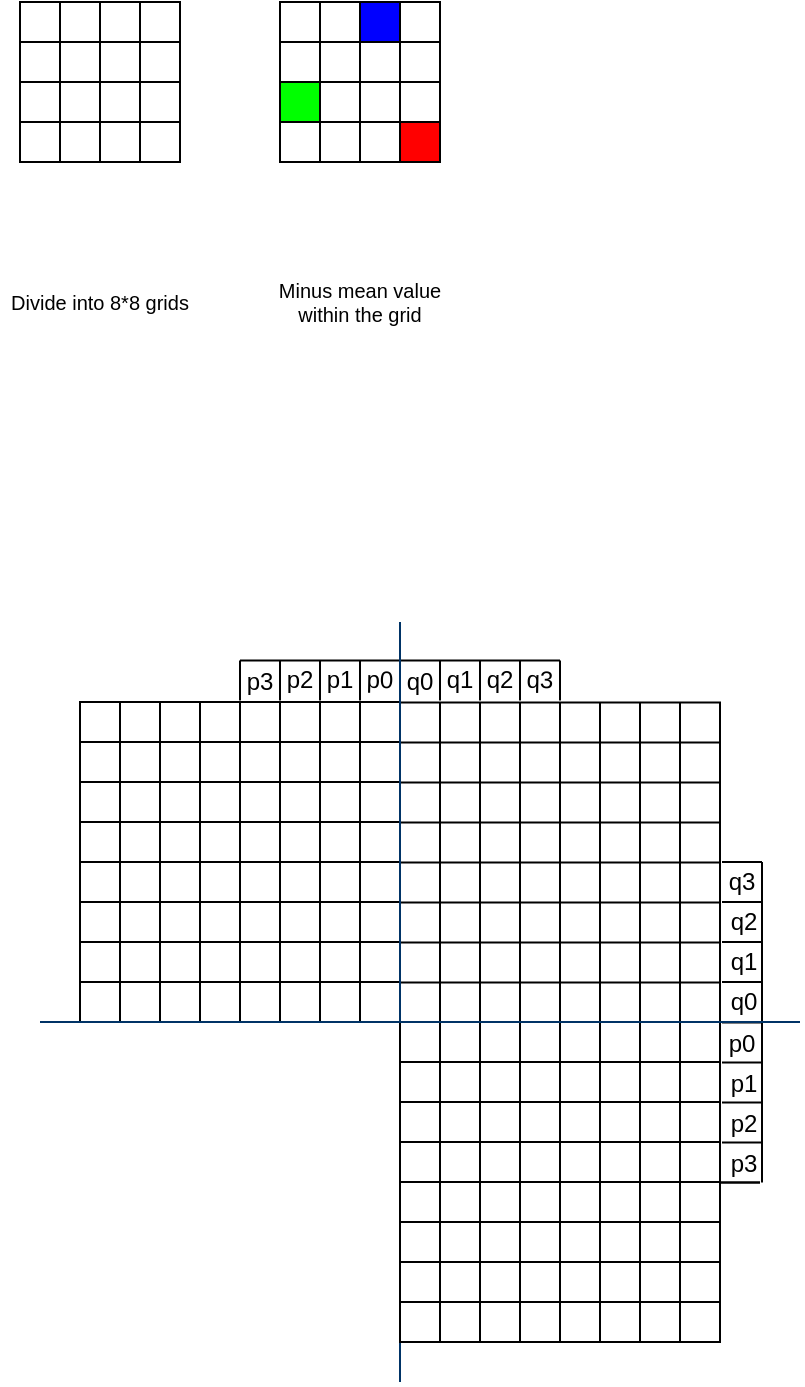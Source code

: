 <mxfile version="12.6.6" type="device"><diagram id="EqEYNg2Ni-7jz65yji2k" name="Page-1"><mxGraphModel dx="1257" dy="809" grid="1" gridSize="10" guides="1" tooltips="1" connect="1" arrows="1" fold="1" page="1" pageScale="1" pageWidth="827" pageHeight="1169" math="0" shadow="0"><root><mxCell id="0"/><mxCell id="1" parent="0"/><mxCell id="mczttVevOQzGsGHBqEHz-4" value="" style="shape=internalStorage;whiteSpace=wrap;html=1;backgroundOutline=1;" vertex="1" parent="1"><mxGeometry x="30" y="10" width="80" height="80" as="geometry"/></mxCell><mxCell id="mczttVevOQzGsGHBqEHz-6" value="" style="endArrow=none;html=1;exitX=0;exitY=0.5;exitDx=0;exitDy=0;entryX=1;entryY=0.5;entryDx=0;entryDy=0;" edge="1" parent="1" source="mczttVevOQzGsGHBqEHz-4" target="mczttVevOQzGsGHBqEHz-4"><mxGeometry width="50" height="50" relative="1" as="geometry"><mxPoint x="30" y="160" as="sourcePoint"/><mxPoint x="80" y="110" as="targetPoint"/></mxGeometry></mxCell><mxCell id="mczttVevOQzGsGHBqEHz-7" value="" style="endArrow=none;html=1;exitX=0;exitY=0.75;exitDx=0;exitDy=0;entryX=1;entryY=0.75;entryDx=0;entryDy=0;" edge="1" parent="1" source="mczttVevOQzGsGHBqEHz-4" target="mczttVevOQzGsGHBqEHz-4"><mxGeometry width="50" height="50" relative="1" as="geometry"><mxPoint x="30" y="160" as="sourcePoint"/><mxPoint x="80" y="110" as="targetPoint"/></mxGeometry></mxCell><mxCell id="mczttVevOQzGsGHBqEHz-8" value="" style="endArrow=none;html=1;entryX=0.5;entryY=0;entryDx=0;entryDy=0;exitX=0.5;exitY=1;exitDx=0;exitDy=0;" edge="1" parent="1" source="mczttVevOQzGsGHBqEHz-4" target="mczttVevOQzGsGHBqEHz-4"><mxGeometry width="50" height="50" relative="1" as="geometry"><mxPoint x="30" y="160" as="sourcePoint"/><mxPoint x="80" y="110" as="targetPoint"/></mxGeometry></mxCell><mxCell id="mczttVevOQzGsGHBqEHz-11" value="" style="endArrow=none;html=1;entryX=0.5;entryY=0;entryDx=0;entryDy=0;exitX=0.5;exitY=1;exitDx=0;exitDy=0;" edge="1" parent="1"><mxGeometry width="50" height="50" relative="1" as="geometry"><mxPoint x="90" y="90" as="sourcePoint"/><mxPoint x="90" y="10" as="targetPoint"/></mxGeometry></mxCell><mxCell id="mczttVevOQzGsGHBqEHz-13" value="Divide into 8*8 grids" style="text;html=1;strokeColor=none;fillColor=none;align=center;verticalAlign=middle;whiteSpace=wrap;rounded=0;fontSize=10;" vertex="1" parent="1"><mxGeometry x="20" y="150" width="100" height="20" as="geometry"/></mxCell><mxCell id="mczttVevOQzGsGHBqEHz-14" value="" style="shape=internalStorage;whiteSpace=wrap;html=1;backgroundOutline=1;" vertex="1" parent="1"><mxGeometry x="160" y="10" width="80" height="80" as="geometry"/></mxCell><mxCell id="mczttVevOQzGsGHBqEHz-15" value="" style="endArrow=none;html=1;exitX=0;exitY=0.5;exitDx=0;exitDy=0;entryX=1;entryY=0.5;entryDx=0;entryDy=0;" edge="1" parent="1" source="mczttVevOQzGsGHBqEHz-14" target="mczttVevOQzGsGHBqEHz-14"><mxGeometry width="50" height="50" relative="1" as="geometry"><mxPoint x="160" y="160" as="sourcePoint"/><mxPoint x="210" y="110" as="targetPoint"/></mxGeometry></mxCell><mxCell id="mczttVevOQzGsGHBqEHz-16" value="" style="endArrow=none;html=1;exitX=0;exitY=0.75;exitDx=0;exitDy=0;entryX=1;entryY=0.75;entryDx=0;entryDy=0;" edge="1" parent="1" source="mczttVevOQzGsGHBqEHz-14" target="mczttVevOQzGsGHBqEHz-14"><mxGeometry width="50" height="50" relative="1" as="geometry"><mxPoint x="160" y="160" as="sourcePoint"/><mxPoint x="210" y="110" as="targetPoint"/></mxGeometry></mxCell><mxCell id="mczttVevOQzGsGHBqEHz-17" value="" style="endArrow=none;html=1;entryX=0.5;entryY=0;entryDx=0;entryDy=0;exitX=0.5;exitY=1;exitDx=0;exitDy=0;" edge="1" parent="1" source="mczttVevOQzGsGHBqEHz-14" target="mczttVevOQzGsGHBqEHz-14"><mxGeometry width="50" height="50" relative="1" as="geometry"><mxPoint x="160" y="160" as="sourcePoint"/><mxPoint x="210" y="110" as="targetPoint"/></mxGeometry></mxCell><mxCell id="mczttVevOQzGsGHBqEHz-18" value="" style="endArrow=none;html=1;entryX=0.5;entryY=0;entryDx=0;entryDy=0;exitX=0.5;exitY=1;exitDx=0;exitDy=0;" edge="1" parent="1"><mxGeometry width="50" height="50" relative="1" as="geometry"><mxPoint x="220" y="90" as="sourcePoint"/><mxPoint x="220" y="10" as="targetPoint"/></mxGeometry></mxCell><mxCell id="mczttVevOQzGsGHBqEHz-19" value="" style="whiteSpace=wrap;html=1;aspect=fixed;strokeColor=#000000;fillColor=#0000FF;" vertex="1" parent="1"><mxGeometry x="200" y="10" width="20" height="20" as="geometry"/></mxCell><mxCell id="mczttVevOQzGsGHBqEHz-20" value="" style="whiteSpace=wrap;html=1;aspect=fixed;strokeColor=#000000;fillColor=#FF0000;" vertex="1" parent="1"><mxGeometry x="220" y="70" width="20" height="20" as="geometry"/></mxCell><mxCell id="mczttVevOQzGsGHBqEHz-21" value="" style="whiteSpace=wrap;html=1;aspect=fixed;strokeColor=#000000;fillColor=#00FF00;" vertex="1" parent="1"><mxGeometry x="160" y="50" width="20" height="20" as="geometry"/></mxCell><mxCell id="mczttVevOQzGsGHBqEHz-22" value="Minus mean value within the grid" style="text;html=1;strokeColor=none;fillColor=none;align=center;verticalAlign=middle;whiteSpace=wrap;rounded=0;fontSize=10;" vertex="1" parent="1"><mxGeometry x="145" y="150" width="110" height="20" as="geometry"/></mxCell><mxCell id="mczttVevOQzGsGHBqEHz-34" value="" style="shape=internalStorage;whiteSpace=wrap;html=1;backgroundOutline=1;strokeColor=#000000;fillColor=#FFFFFF;fontSize=10;dx=40;dy=40;" vertex="1" parent="1"><mxGeometry x="60" y="360" width="160" height="160" as="geometry"/></mxCell><mxCell id="mczttVevOQzGsGHBqEHz-107" value="" style="endArrow=none;html=1;fontSize=10;entryX=1;entryY=0.5;entryDx=0;entryDy=0;exitX=0;exitY=0.5;exitDx=0;exitDy=0;" edge="1" parent="1" source="mczttVevOQzGsGHBqEHz-34" target="mczttVevOQzGsGHBqEHz-34"><mxGeometry width="50" height="50" relative="1" as="geometry"><mxPoint x="-50" y="630" as="sourcePoint"/><mxPoint y="580" as="targetPoint"/></mxGeometry></mxCell><mxCell id="mczttVevOQzGsGHBqEHz-108" value="" style="endArrow=none;html=1;fontSize=10;entryX=1;entryY=0.5;entryDx=0;entryDy=0;exitX=0;exitY=0.5;exitDx=0;exitDy=0;" edge="1" parent="1"><mxGeometry width="50" height="50" relative="1" as="geometry"><mxPoint x="60" y="380" as="sourcePoint"/><mxPoint x="220" y="380" as="targetPoint"/></mxGeometry></mxCell><mxCell id="mczttVevOQzGsGHBqEHz-109" value="" style="endArrow=none;html=1;fontSize=10;entryX=1;entryY=0.5;entryDx=0;entryDy=0;exitX=0;exitY=0.5;exitDx=0;exitDy=0;" edge="1" parent="1"><mxGeometry width="50" height="50" relative="1" as="geometry"><mxPoint x="60" y="420" as="sourcePoint"/><mxPoint x="220" y="420" as="targetPoint"/></mxGeometry></mxCell><mxCell id="mczttVevOQzGsGHBqEHz-110" value="" style="endArrow=none;html=1;fontSize=10;entryX=1;entryY=0.5;entryDx=0;entryDy=0;exitX=0;exitY=0.5;exitDx=0;exitDy=0;" edge="1" parent="1"><mxGeometry width="50" height="50" relative="1" as="geometry"><mxPoint x="60" y="460" as="sourcePoint"/><mxPoint x="220" y="460" as="targetPoint"/></mxGeometry></mxCell><mxCell id="mczttVevOQzGsGHBqEHz-111" value="" style="endArrow=none;html=1;fontSize=10;entryX=1;entryY=0.5;entryDx=0;entryDy=0;exitX=0;exitY=0.5;exitDx=0;exitDy=0;" edge="1" parent="1"><mxGeometry width="50" height="50" relative="1" as="geometry"><mxPoint x="60" y="480" as="sourcePoint"/><mxPoint x="220" y="480" as="targetPoint"/></mxGeometry></mxCell><mxCell id="mczttVevOQzGsGHBqEHz-112" value="" style="endArrow=none;html=1;fontSize=10;entryX=1;entryY=0.5;entryDx=0;entryDy=0;exitX=0;exitY=0.5;exitDx=0;exitDy=0;" edge="1" parent="1"><mxGeometry width="50" height="50" relative="1" as="geometry"><mxPoint x="60" y="500" as="sourcePoint"/><mxPoint x="220" y="500" as="targetPoint"/></mxGeometry></mxCell><mxCell id="mczttVevOQzGsGHBqEHz-113" value="" style="endArrow=none;html=1;fontSize=10;entryX=0.5;entryY=0;entryDx=0;entryDy=0;exitX=0.5;exitY=1;exitDx=0;exitDy=0;" edge="1" parent="1" source="mczttVevOQzGsGHBqEHz-34" target="mczttVevOQzGsGHBqEHz-34"><mxGeometry width="50" height="50" relative="1" as="geometry"><mxPoint x="-50" y="630" as="sourcePoint"/><mxPoint y="580" as="targetPoint"/></mxGeometry></mxCell><mxCell id="mczttVevOQzGsGHBqEHz-114" value="" style="endArrow=none;html=1;fontSize=10;entryX=0.5;entryY=0;entryDx=0;entryDy=0;exitX=0.5;exitY=1;exitDx=0;exitDy=0;" edge="1" parent="1"><mxGeometry width="50" height="50" relative="1" as="geometry"><mxPoint x="80" y="520" as="sourcePoint"/><mxPoint x="80" y="360" as="targetPoint"/></mxGeometry></mxCell><mxCell id="mczttVevOQzGsGHBqEHz-115" value="" style="endArrow=none;html=1;fontSize=10;entryX=0.5;entryY=0;entryDx=0;entryDy=0;exitX=0.5;exitY=1;exitDx=0;exitDy=0;" edge="1" parent="1"><mxGeometry width="50" height="50" relative="1" as="geometry"><mxPoint x="120" y="520" as="sourcePoint"/><mxPoint x="120" y="360" as="targetPoint"/></mxGeometry></mxCell><mxCell id="mczttVevOQzGsGHBqEHz-116" value="" style="endArrow=none;html=1;fontSize=10;entryX=0.5;entryY=0;entryDx=0;entryDy=0;exitX=0.5;exitY=1;exitDx=0;exitDy=0;" edge="1" parent="1"><mxGeometry width="50" height="50" relative="1" as="geometry"><mxPoint x="160" y="520" as="sourcePoint"/><mxPoint x="160" y="360" as="targetPoint"/></mxGeometry></mxCell><mxCell id="mczttVevOQzGsGHBqEHz-117" value="" style="endArrow=none;html=1;fontSize=10;entryX=0.5;entryY=0;entryDx=0;entryDy=0;exitX=0.5;exitY=1;exitDx=0;exitDy=0;" edge="1" parent="1"><mxGeometry width="50" height="50" relative="1" as="geometry"><mxPoint x="180" y="520" as="sourcePoint"/><mxPoint x="180" y="360" as="targetPoint"/></mxGeometry></mxCell><mxCell id="mczttVevOQzGsGHBqEHz-118" value="" style="endArrow=none;html=1;fontSize=10;entryX=0.5;entryY=0;entryDx=0;entryDy=0;exitX=0.5;exitY=1;exitDx=0;exitDy=0;" edge="1" parent="1"><mxGeometry width="50" height="50" relative="1" as="geometry"><mxPoint x="200" y="520" as="sourcePoint"/><mxPoint x="200" y="360" as="targetPoint"/></mxGeometry></mxCell><mxCell id="mczttVevOQzGsGHBqEHz-119" value="" style="shape=internalStorage;whiteSpace=wrap;html=1;backgroundOutline=1;strokeColor=#000000;fillColor=#FFFFFF;fontSize=10;dx=40;dy=40;" vertex="1" parent="1"><mxGeometry x="220" y="360.25" width="160" height="160" as="geometry"/></mxCell><mxCell id="mczttVevOQzGsGHBqEHz-120" value="" style="endArrow=none;html=1;fontSize=10;entryX=1;entryY=0.5;entryDx=0;entryDy=0;exitX=0;exitY=0.5;exitDx=0;exitDy=0;" edge="1" parent="1" source="mczttVevOQzGsGHBqEHz-119" target="mczttVevOQzGsGHBqEHz-119"><mxGeometry width="50" height="50" relative="1" as="geometry"><mxPoint x="110" y="630.25" as="sourcePoint"/><mxPoint x="160" y="580.25" as="targetPoint"/></mxGeometry></mxCell><mxCell id="mczttVevOQzGsGHBqEHz-121" value="" style="endArrow=none;html=1;fontSize=10;entryX=1;entryY=0.5;entryDx=0;entryDy=0;exitX=0;exitY=0.5;exitDx=0;exitDy=0;" edge="1" parent="1"><mxGeometry width="50" height="50" relative="1" as="geometry"><mxPoint x="220" y="380.25" as="sourcePoint"/><mxPoint x="380" y="380.25" as="targetPoint"/></mxGeometry></mxCell><mxCell id="mczttVevOQzGsGHBqEHz-122" value="" style="endArrow=none;html=1;fontSize=10;entryX=1;entryY=0.5;entryDx=0;entryDy=0;exitX=0;exitY=0.5;exitDx=0;exitDy=0;" edge="1" parent="1"><mxGeometry width="50" height="50" relative="1" as="geometry"><mxPoint x="220" y="420.25" as="sourcePoint"/><mxPoint x="380" y="420.25" as="targetPoint"/></mxGeometry></mxCell><mxCell id="mczttVevOQzGsGHBqEHz-123" value="" style="endArrow=none;html=1;fontSize=10;entryX=1;entryY=0.5;entryDx=0;entryDy=0;exitX=0;exitY=0.5;exitDx=0;exitDy=0;" edge="1" parent="1"><mxGeometry width="50" height="50" relative="1" as="geometry"><mxPoint x="220" y="460.25" as="sourcePoint"/><mxPoint x="380" y="460.25" as="targetPoint"/></mxGeometry></mxCell><mxCell id="mczttVevOQzGsGHBqEHz-124" value="" style="endArrow=none;html=1;fontSize=10;entryX=1;entryY=0.5;entryDx=0;entryDy=0;exitX=0;exitY=0.5;exitDx=0;exitDy=0;" edge="1" parent="1"><mxGeometry width="50" height="50" relative="1" as="geometry"><mxPoint x="220" y="480.25" as="sourcePoint"/><mxPoint x="380" y="480.25" as="targetPoint"/></mxGeometry></mxCell><mxCell id="mczttVevOQzGsGHBqEHz-125" value="" style="endArrow=none;html=1;fontSize=10;entryX=1;entryY=0.5;entryDx=0;entryDy=0;exitX=0;exitY=0.5;exitDx=0;exitDy=0;" edge="1" parent="1"><mxGeometry width="50" height="50" relative="1" as="geometry"><mxPoint x="220" y="500.25" as="sourcePoint"/><mxPoint x="380" y="500.25" as="targetPoint"/></mxGeometry></mxCell><mxCell id="mczttVevOQzGsGHBqEHz-126" value="" style="endArrow=none;html=1;fontSize=10;entryX=0.5;entryY=0;entryDx=0;entryDy=0;exitX=0.5;exitY=1;exitDx=0;exitDy=0;" edge="1" parent="1" source="mczttVevOQzGsGHBqEHz-119" target="mczttVevOQzGsGHBqEHz-119"><mxGeometry width="50" height="50" relative="1" as="geometry"><mxPoint x="110" y="630.25" as="sourcePoint"/><mxPoint x="160" y="580.25" as="targetPoint"/></mxGeometry></mxCell><mxCell id="mczttVevOQzGsGHBqEHz-127" value="" style="endArrow=none;html=1;fontSize=10;entryX=0.5;entryY=0;entryDx=0;entryDy=0;exitX=0.5;exitY=1;exitDx=0;exitDy=0;" edge="1" parent="1"><mxGeometry width="50" height="50" relative="1" as="geometry"><mxPoint x="240" y="520.25" as="sourcePoint"/><mxPoint x="240" y="360.25" as="targetPoint"/></mxGeometry></mxCell><mxCell id="mczttVevOQzGsGHBqEHz-128" value="" style="endArrow=none;html=1;fontSize=10;entryX=0.5;entryY=0;entryDx=0;entryDy=0;exitX=0.5;exitY=1;exitDx=0;exitDy=0;" edge="1" parent="1"><mxGeometry width="50" height="50" relative="1" as="geometry"><mxPoint x="280" y="520.25" as="sourcePoint"/><mxPoint x="280" y="360.25" as="targetPoint"/></mxGeometry></mxCell><mxCell id="mczttVevOQzGsGHBqEHz-129" value="" style="endArrow=none;html=1;fontSize=10;entryX=0.5;entryY=0;entryDx=0;entryDy=0;exitX=0.5;exitY=1;exitDx=0;exitDy=0;" edge="1" parent="1"><mxGeometry width="50" height="50" relative="1" as="geometry"><mxPoint x="320" y="520.25" as="sourcePoint"/><mxPoint x="320" y="360.25" as="targetPoint"/></mxGeometry></mxCell><mxCell id="mczttVevOQzGsGHBqEHz-130" value="" style="endArrow=none;html=1;fontSize=10;entryX=0.5;entryY=0;entryDx=0;entryDy=0;exitX=0.5;exitY=1;exitDx=0;exitDy=0;" edge="1" parent="1"><mxGeometry width="50" height="50" relative="1" as="geometry"><mxPoint x="340" y="520.25" as="sourcePoint"/><mxPoint x="340" y="360.25" as="targetPoint"/></mxGeometry></mxCell><mxCell id="mczttVevOQzGsGHBqEHz-131" value="" style="endArrow=none;html=1;fontSize=10;entryX=0.5;entryY=0;entryDx=0;entryDy=0;exitX=0.5;exitY=1;exitDx=0;exitDy=0;" edge="1" parent="1"><mxGeometry width="50" height="50" relative="1" as="geometry"><mxPoint x="360" y="520.25" as="sourcePoint"/><mxPoint x="360" y="360.25" as="targetPoint"/></mxGeometry></mxCell><mxCell id="mczttVevOQzGsGHBqEHz-275" value="" style="group" vertex="1" connectable="0" parent="1"><mxGeometry x="220.0" y="339.25" width="80.33" height="30" as="geometry"/></mxCell><mxCell id="mczttVevOQzGsGHBqEHz-273" value="" style="group" vertex="1" connectable="0" parent="mczttVevOQzGsGHBqEHz-275"><mxGeometry width="80.33" height="30" as="geometry"/></mxCell><mxCell id="mczttVevOQzGsGHBqEHz-269" value="" style="group;rotation=-180;" vertex="1" connectable="0" parent="mczttVevOQzGsGHBqEHz-273"><mxGeometry width="80.33" height="30" as="geometry"/></mxCell><mxCell id="mczttVevOQzGsGHBqEHz-205" value="" style="group;rotation=-180;" vertex="1" connectable="0" parent="mczttVevOQzGsGHBqEHz-269"><mxGeometry width="80.33" height="30" as="geometry"/></mxCell><mxCell id="mczttVevOQzGsGHBqEHz-272" value="" style="group" vertex="1" connectable="0" parent="mczttVevOQzGsGHBqEHz-205"><mxGeometry width="80" height="20" as="geometry"/></mxCell><mxCell id="mczttVevOQzGsGHBqEHz-271" value="" style="group" vertex="1" connectable="0" parent="mczttVevOQzGsGHBqEHz-272"><mxGeometry width="80" height="20" as="geometry"/></mxCell><mxCell id="mczttVevOQzGsGHBqEHz-195" value="" style="endArrow=none;html=1;entryX=0.25;entryY=0;entryDx=0;entryDy=0;" edge="1" parent="mczttVevOQzGsGHBqEHz-271"><mxGeometry width="50" height="50" relative="1" as="geometry"><mxPoint x="20" as="sourcePoint"/><mxPoint x="20" y="20" as="targetPoint"/></mxGeometry></mxCell><mxCell id="mczttVevOQzGsGHBqEHz-197" value="" style="endArrow=none;html=1;entryX=0.25;entryY=0;entryDx=0;entryDy=0;" edge="1" parent="mczttVevOQzGsGHBqEHz-271"><mxGeometry width="50" height="50" relative="1" as="geometry"><mxPoint x="40" as="sourcePoint"/><mxPoint x="40" y="20" as="targetPoint"/></mxGeometry></mxCell><mxCell id="mczttVevOQzGsGHBqEHz-198" value="" style="endArrow=none;html=1;entryX=0.25;entryY=0;entryDx=0;entryDy=0;" edge="1" parent="mczttVevOQzGsGHBqEHz-271"><mxGeometry width="50" height="50" relative="1" as="geometry"><mxPoint x="60" as="sourcePoint"/><mxPoint x="60" y="20" as="targetPoint"/></mxGeometry></mxCell><mxCell id="mczttVevOQzGsGHBqEHz-202" value="" style="endArrow=none;html=1;entryX=0.25;entryY=0;entryDx=0;entryDy=0;" edge="1" parent="mczttVevOQzGsGHBqEHz-271"><mxGeometry width="50" height="50" relative="1" as="geometry"><mxPoint as="sourcePoint"/><mxPoint y="20" as="targetPoint"/></mxGeometry></mxCell><mxCell id="mczttVevOQzGsGHBqEHz-203" value="" style="endArrow=none;html=1;entryX=0.25;entryY=0;entryDx=0;entryDy=0;" edge="1" parent="mczttVevOQzGsGHBqEHz-271"><mxGeometry width="50" height="50" relative="1" as="geometry"><mxPoint x="80" as="sourcePoint"/><mxPoint x="80" y="20" as="targetPoint"/></mxGeometry></mxCell><mxCell id="mczttVevOQzGsGHBqEHz-270" value="" style="group" vertex="1" connectable="0" parent="mczttVevOQzGsGHBqEHz-271"><mxGeometry width="80" height="15.5" as="geometry"/></mxCell><mxCell id="mczttVevOQzGsGHBqEHz-196" value="q0" style="text;html=1;strokeColor=none;fillColor=none;align=center;verticalAlign=middle;whiteSpace=wrap;rounded=0;rotation=0;" vertex="1" parent="mczttVevOQzGsGHBqEHz-270"><mxGeometry y="4" width="20" height="12.5" as="geometry"/></mxCell><mxCell id="mczttVevOQzGsGHBqEHz-199" value="q1" style="text;html=1;strokeColor=none;fillColor=none;align=center;verticalAlign=middle;whiteSpace=wrap;rounded=0;rotation=0;" vertex="1" parent="mczttVevOQzGsGHBqEHz-270"><mxGeometry x="20" y="3" width="20" height="12.5" as="geometry"/></mxCell><mxCell id="mczttVevOQzGsGHBqEHz-200" value="q2" style="text;html=1;strokeColor=none;fillColor=none;align=center;verticalAlign=middle;whiteSpace=wrap;rounded=0;rotation=0;" vertex="1" parent="mczttVevOQzGsGHBqEHz-270"><mxGeometry x="40" y="3" width="20" height="12.5" as="geometry"/></mxCell><mxCell id="mczttVevOQzGsGHBqEHz-201" value="q3" style="text;html=1;strokeColor=none;fillColor=none;align=center;verticalAlign=middle;whiteSpace=wrap;rounded=0;rotation=1;" vertex="1" parent="mczttVevOQzGsGHBqEHz-270"><mxGeometry x="60" y="3" width="20" height="12.5" as="geometry"/></mxCell><mxCell id="mczttVevOQzGsGHBqEHz-204" value="" style="endArrow=none;html=1;fontSize=10;" edge="1" parent="mczttVevOQzGsGHBqEHz-270"><mxGeometry width="50" height="50" relative="1" as="geometry"><mxPoint x="80" as="sourcePoint"/><mxPoint as="targetPoint"/></mxGeometry></mxCell><mxCell id="mczttVevOQzGsGHBqEHz-292" value="" style="group" vertex="1" connectable="0" parent="1"><mxGeometry x="140.0" y="339.25" width="80" height="20" as="geometry"/></mxCell><mxCell id="mczttVevOQzGsGHBqEHz-293" value="" style="group" vertex="1" connectable="0" parent="mczttVevOQzGsGHBqEHz-292"><mxGeometry width="80" height="20" as="geometry"/></mxCell><mxCell id="mczttVevOQzGsGHBqEHz-294" value="" style="endArrow=none;html=1;entryX=0.25;entryY=0;entryDx=0;entryDy=0;" edge="1" parent="mczttVevOQzGsGHBqEHz-293"><mxGeometry width="50" height="50" relative="1" as="geometry"><mxPoint x="20" as="sourcePoint"/><mxPoint x="20" y="20" as="targetPoint"/></mxGeometry></mxCell><mxCell id="mczttVevOQzGsGHBqEHz-295" value="" style="endArrow=none;html=1;entryX=0.25;entryY=0;entryDx=0;entryDy=0;" edge="1" parent="mczttVevOQzGsGHBqEHz-293"><mxGeometry width="50" height="50" relative="1" as="geometry"><mxPoint x="40" as="sourcePoint"/><mxPoint x="40" y="20" as="targetPoint"/></mxGeometry></mxCell><mxCell id="mczttVevOQzGsGHBqEHz-296" value="" style="endArrow=none;html=1;entryX=0.25;entryY=0;entryDx=0;entryDy=0;" edge="1" parent="mczttVevOQzGsGHBqEHz-293"><mxGeometry width="50" height="50" relative="1" as="geometry"><mxPoint x="60" as="sourcePoint"/><mxPoint x="60" y="20" as="targetPoint"/></mxGeometry></mxCell><mxCell id="mczttVevOQzGsGHBqEHz-297" value="" style="endArrow=none;html=1;entryX=0.25;entryY=0;entryDx=0;entryDy=0;" edge="1" parent="mczttVevOQzGsGHBqEHz-293"><mxGeometry width="50" height="50" relative="1" as="geometry"><mxPoint as="sourcePoint"/><mxPoint y="20" as="targetPoint"/></mxGeometry></mxCell><mxCell id="mczttVevOQzGsGHBqEHz-298" value="" style="endArrow=none;html=1;entryX=0.25;entryY=0;entryDx=0;entryDy=0;" edge="1" parent="mczttVevOQzGsGHBqEHz-293"><mxGeometry width="50" height="50" relative="1" as="geometry"><mxPoint x="80" y="1" as="sourcePoint"/><mxPoint x="80" y="21" as="targetPoint"/></mxGeometry></mxCell><mxCell id="mczttVevOQzGsGHBqEHz-299" value="" style="group" vertex="1" connectable="0" parent="mczttVevOQzGsGHBqEHz-293"><mxGeometry width="80" height="15.5" as="geometry"/></mxCell><mxCell id="mczttVevOQzGsGHBqEHz-300" value="p3" style="text;html=1;strokeColor=none;fillColor=none;align=center;verticalAlign=middle;whiteSpace=wrap;rounded=0;rotation=0;" vertex="1" parent="mczttVevOQzGsGHBqEHz-299"><mxGeometry y="4" width="20" height="12.5" as="geometry"/></mxCell><mxCell id="mczttVevOQzGsGHBqEHz-301" value="p2" style="text;html=1;strokeColor=none;fillColor=none;align=center;verticalAlign=middle;whiteSpace=wrap;rounded=0;rotation=0;" vertex="1" parent="mczttVevOQzGsGHBqEHz-299"><mxGeometry x="20" y="3" width="20" height="12.5" as="geometry"/></mxCell><mxCell id="mczttVevOQzGsGHBqEHz-302" value="p1" style="text;html=1;strokeColor=none;fillColor=none;align=center;verticalAlign=middle;whiteSpace=wrap;rounded=0;rotation=0;" vertex="1" parent="mczttVevOQzGsGHBqEHz-299"><mxGeometry x="40" y="3" width="20" height="12.5" as="geometry"/></mxCell><mxCell id="mczttVevOQzGsGHBqEHz-303" value="p0" style="text;html=1;strokeColor=none;fillColor=none;align=center;verticalAlign=middle;whiteSpace=wrap;rounded=0;rotation=1;" vertex="1" parent="mczttVevOQzGsGHBqEHz-299"><mxGeometry x="60" y="3" width="20" height="12.5" as="geometry"/></mxCell><mxCell id="mczttVevOQzGsGHBqEHz-304" value="" style="endArrow=none;html=1;fontSize=10;" edge="1" parent="mczttVevOQzGsGHBqEHz-299"><mxGeometry width="50" height="50" relative="1" as="geometry"><mxPoint x="80" as="sourcePoint"/><mxPoint as="targetPoint"/></mxGeometry></mxCell><mxCell id="mczttVevOQzGsGHBqEHz-305" value="" style="endArrow=none;html=1;fontSize=10;strokeColor=#003366;" edge="1" parent="1"><mxGeometry width="50" height="50" relative="1" as="geometry"><mxPoint x="220" y="700" as="sourcePoint"/><mxPoint x="220" y="320" as="targetPoint"/></mxGeometry></mxCell><mxCell id="mczttVevOQzGsGHBqEHz-333" value="" style="group;rotation=90;" vertex="1" connectable="0" parent="1"><mxGeometry x="230" y="510" width="170" height="180.75" as="geometry"/></mxCell><mxCell id="mczttVevOQzGsGHBqEHz-306" value="" style="shape=internalStorage;whiteSpace=wrap;html=1;backgroundOutline=1;strokeColor=#000000;fillColor=#FFFFFF;fontSize=10;dx=40;dy=40;rotation=90;" vertex="1" parent="mczttVevOQzGsGHBqEHz-333"><mxGeometry x="-10" y="10" width="160" height="160" as="geometry"/></mxCell><mxCell id="mczttVevOQzGsGHBqEHz-307" value="" style="endArrow=none;html=1;fontSize=10;entryX=1;entryY=0.5;entryDx=0;entryDy=0;exitX=0;exitY=0.5;exitDx=0;exitDy=0;" edge="1" parent="mczttVevOQzGsGHBqEHz-333" source="mczttVevOQzGsGHBqEHz-306" target="mczttVevOQzGsGHBqEHz-306"><mxGeometry width="50" height="50" relative="1" as="geometry"><mxPoint x="-120" y="-100" as="sourcePoint"/><mxPoint x="-70" y="-50" as="targetPoint"/></mxGeometry></mxCell><mxCell id="mczttVevOQzGsGHBqEHz-308" value="" style="endArrow=none;html=1;fontSize=10;entryX=1;entryY=0.5;entryDx=0;entryDy=0;exitX=0;exitY=0.5;exitDx=0;exitDy=0;" edge="1" parent="mczttVevOQzGsGHBqEHz-333"><mxGeometry width="50" height="50" relative="1" as="geometry"><mxPoint x="130" y="10" as="sourcePoint"/><mxPoint x="130" y="170" as="targetPoint"/></mxGeometry></mxCell><mxCell id="mczttVevOQzGsGHBqEHz-309" value="" style="endArrow=none;html=1;fontSize=10;entryX=1;entryY=0.5;entryDx=0;entryDy=0;exitX=0;exitY=0.5;exitDx=0;exitDy=0;" edge="1" parent="mczttVevOQzGsGHBqEHz-333"><mxGeometry width="50" height="50" relative="1" as="geometry"><mxPoint x="90" y="10" as="sourcePoint"/><mxPoint x="90" y="170" as="targetPoint"/></mxGeometry></mxCell><mxCell id="mczttVevOQzGsGHBqEHz-310" value="" style="endArrow=none;html=1;fontSize=10;entryX=1;entryY=0.5;entryDx=0;entryDy=0;exitX=0;exitY=0.5;exitDx=0;exitDy=0;" edge="1" parent="mczttVevOQzGsGHBqEHz-333"><mxGeometry width="50" height="50" relative="1" as="geometry"><mxPoint x="50" y="10" as="sourcePoint"/><mxPoint x="50" y="170" as="targetPoint"/></mxGeometry></mxCell><mxCell id="mczttVevOQzGsGHBqEHz-311" value="" style="endArrow=none;html=1;fontSize=10;entryX=1;entryY=0.5;entryDx=0;entryDy=0;exitX=0;exitY=0.5;exitDx=0;exitDy=0;" edge="1" parent="mczttVevOQzGsGHBqEHz-333"><mxGeometry width="50" height="50" relative="1" as="geometry"><mxPoint x="30" y="10" as="sourcePoint"/><mxPoint x="30" y="170" as="targetPoint"/></mxGeometry></mxCell><mxCell id="mczttVevOQzGsGHBqEHz-312" value="" style="endArrow=none;html=1;fontSize=10;entryX=1;entryY=0.5;entryDx=0;entryDy=0;exitX=0;exitY=0.5;exitDx=0;exitDy=0;" edge="1" parent="mczttVevOQzGsGHBqEHz-333"><mxGeometry width="50" height="50" relative="1" as="geometry"><mxPoint x="10" y="10" as="sourcePoint"/><mxPoint x="10" y="170" as="targetPoint"/></mxGeometry></mxCell><mxCell id="mczttVevOQzGsGHBqEHz-313" value="" style="endArrow=none;html=1;fontSize=10;entryX=0.5;entryY=0;entryDx=0;entryDy=0;exitX=0.5;exitY=1;exitDx=0;exitDy=0;" edge="1" parent="mczttVevOQzGsGHBqEHz-333" source="mczttVevOQzGsGHBqEHz-306" target="mczttVevOQzGsGHBqEHz-306"><mxGeometry width="50" height="50" relative="1" as="geometry"><mxPoint x="-120" y="-100" as="sourcePoint"/><mxPoint x="-70" y="-50" as="targetPoint"/></mxGeometry></mxCell><mxCell id="mczttVevOQzGsGHBqEHz-314" value="" style="endArrow=none;html=1;fontSize=10;entryX=0.5;entryY=0;entryDx=0;entryDy=0;exitX=0.5;exitY=1;exitDx=0;exitDy=0;" edge="1" parent="mczttVevOQzGsGHBqEHz-333"><mxGeometry width="50" height="50" relative="1" as="geometry"><mxPoint x="-10" y="30" as="sourcePoint"/><mxPoint x="150" y="30" as="targetPoint"/></mxGeometry></mxCell><mxCell id="mczttVevOQzGsGHBqEHz-315" value="" style="endArrow=none;html=1;fontSize=10;entryX=0.5;entryY=0;entryDx=0;entryDy=0;exitX=0.5;exitY=1;exitDx=0;exitDy=0;" edge="1" parent="mczttVevOQzGsGHBqEHz-333"><mxGeometry width="50" height="50" relative="1" as="geometry"><mxPoint x="-10" y="70" as="sourcePoint"/><mxPoint x="150" y="70" as="targetPoint"/></mxGeometry></mxCell><mxCell id="mczttVevOQzGsGHBqEHz-316" value="" style="endArrow=none;html=1;fontSize=10;entryX=0.5;entryY=0;entryDx=0;entryDy=0;exitX=0.5;exitY=1;exitDx=0;exitDy=0;" edge="1" parent="mczttVevOQzGsGHBqEHz-333"><mxGeometry width="50" height="50" relative="1" as="geometry"><mxPoint x="-10" y="110" as="sourcePoint"/><mxPoint x="150" y="110" as="targetPoint"/></mxGeometry></mxCell><mxCell id="mczttVevOQzGsGHBqEHz-317" value="" style="endArrow=none;html=1;fontSize=10;entryX=0.5;entryY=0;entryDx=0;entryDy=0;exitX=0.5;exitY=1;exitDx=0;exitDy=0;" edge="1" parent="mczttVevOQzGsGHBqEHz-333"><mxGeometry width="50" height="50" relative="1" as="geometry"><mxPoint x="-10" y="130" as="sourcePoint"/><mxPoint x="150" y="130" as="targetPoint"/></mxGeometry></mxCell><mxCell id="mczttVevOQzGsGHBqEHz-318" value="" style="endArrow=none;html=1;fontSize=10;entryX=0.5;entryY=0;entryDx=0;entryDy=0;exitX=0.5;exitY=1;exitDx=0;exitDy=0;" edge="1" parent="mczttVevOQzGsGHBqEHz-333"><mxGeometry width="50" height="50" relative="1" as="geometry"><mxPoint x="-10" y="150" as="sourcePoint"/><mxPoint x="150" y="150" as="targetPoint"/></mxGeometry></mxCell><mxCell id="mczttVevOQzGsGHBqEHz-336" value="" style="group" vertex="1" connectable="0" parent="mczttVevOQzGsGHBqEHz-333"><mxGeometry x="150" y="-70" width="21" height="80" as="geometry"/></mxCell><mxCell id="mczttVevOQzGsGHBqEHz-334" value="" style="group" vertex="1" connectable="0" parent="mczttVevOQzGsGHBqEHz-336"><mxGeometry width="21" height="80" as="geometry"/></mxCell><mxCell id="mczttVevOQzGsGHBqEHz-319" value="" style="endArrow=none;html=1;entryX=0.25;entryY=0;entryDx=0;entryDy=0;" edge="1" parent="mczttVevOQzGsGHBqEHz-334"><mxGeometry width="50" height="50" relative="1" as="geometry"><mxPoint x="20" y="80" as="sourcePoint"/><mxPoint y="80" as="targetPoint"/></mxGeometry></mxCell><mxCell id="mczttVevOQzGsGHBqEHz-320" value="" style="group;rotation=90;" vertex="1" connectable="0" parent="mczttVevOQzGsGHBqEHz-334"><mxGeometry x="-29" y="30" width="80" height="20" as="geometry"/></mxCell><mxCell id="mczttVevOQzGsGHBqEHz-321" value="" style="group;rotation=90;" vertex="1" connectable="0" parent="mczttVevOQzGsGHBqEHz-320"><mxGeometry width="80" height="20" as="geometry"/></mxCell><mxCell id="mczttVevOQzGsGHBqEHz-322" value="" style="endArrow=none;html=1;entryX=0.25;entryY=0;entryDx=0;entryDy=0;" edge="1" parent="mczttVevOQzGsGHBqEHz-321"><mxGeometry width="50" height="50" relative="1" as="geometry"><mxPoint x="50" y="-10" as="sourcePoint"/><mxPoint x="30" y="-10" as="targetPoint"/></mxGeometry></mxCell><mxCell id="mczttVevOQzGsGHBqEHz-323" value="" style="endArrow=none;html=1;entryX=0.25;entryY=0;entryDx=0;entryDy=0;" edge="1" parent="mczttVevOQzGsGHBqEHz-321"><mxGeometry width="50" height="50" relative="1" as="geometry"><mxPoint x="50" y="10" as="sourcePoint"/><mxPoint x="30" y="10" as="targetPoint"/></mxGeometry></mxCell><mxCell id="mczttVevOQzGsGHBqEHz-324" value="" style="endArrow=none;html=1;entryX=0.25;entryY=0;entryDx=0;entryDy=0;" edge="1" parent="mczttVevOQzGsGHBqEHz-321"><mxGeometry width="50" height="50" relative="1" as="geometry"><mxPoint x="50" y="30" as="sourcePoint"/><mxPoint x="30" y="30" as="targetPoint"/></mxGeometry></mxCell><mxCell id="mczttVevOQzGsGHBqEHz-325" value="" style="endArrow=none;html=1;entryX=0.25;entryY=0;entryDx=0;entryDy=0;" edge="1" parent="mczttVevOQzGsGHBqEHz-321"><mxGeometry width="50" height="50" relative="1" as="geometry"><mxPoint x="50" y="-30" as="sourcePoint"/><mxPoint x="30" y="-30" as="targetPoint"/></mxGeometry></mxCell><mxCell id="mczttVevOQzGsGHBqEHz-326" value="" style="endArrow=none;html=1;entryX=0.25;entryY=0;entryDx=0;entryDy=0;" edge="1" parent="mczttVevOQzGsGHBqEHz-321"><mxGeometry width="50" height="50" relative="1" as="geometry"><mxPoint x="49" y="50" as="sourcePoint"/><mxPoint x="29" y="50" as="targetPoint"/></mxGeometry></mxCell><mxCell id="mczttVevOQzGsGHBqEHz-327" value="" style="group;rotation=90;" vertex="1" connectable="0" parent="mczttVevOQzGsGHBqEHz-321"><mxGeometry x="2" y="2" width="80" height="15.5" as="geometry"/></mxCell><mxCell id="mczttVevOQzGsGHBqEHz-328" value="q3" style="text;html=1;strokeColor=none;fillColor=none;align=center;verticalAlign=middle;whiteSpace=wrap;rounded=0;rotation=0;" vertex="1" parent="mczttVevOQzGsGHBqEHz-327"><mxGeometry x="28" y="-28" width="20" height="12.5" as="geometry"/></mxCell><mxCell id="mczttVevOQzGsGHBqEHz-329" value="q2" style="text;html=1;strokeColor=none;fillColor=none;align=center;verticalAlign=middle;whiteSpace=wrap;rounded=0;rotation=0;" vertex="1" parent="mczttVevOQzGsGHBqEHz-327"><mxGeometry x="29" y="-8" width="20" height="12.5" as="geometry"/></mxCell><mxCell id="mczttVevOQzGsGHBqEHz-330" value="q1" style="text;html=1;strokeColor=none;fillColor=none;align=center;verticalAlign=middle;whiteSpace=wrap;rounded=0;rotation=0;" vertex="1" parent="mczttVevOQzGsGHBqEHz-327"><mxGeometry x="29" y="12" width="20" height="12.5" as="geometry"/></mxCell><mxCell id="mczttVevOQzGsGHBqEHz-331" value="q0" style="text;html=1;strokeColor=none;fillColor=none;align=center;verticalAlign=middle;whiteSpace=wrap;rounded=0;rotation=0;" vertex="1" parent="mczttVevOQzGsGHBqEHz-327"><mxGeometry x="29" y="32" width="20" height="12.5" as="geometry"/></mxCell><mxCell id="mczttVevOQzGsGHBqEHz-332" value="" style="endArrow=none;html=1;fontSize=10;" edge="1" parent="mczttVevOQzGsGHBqEHz-327"><mxGeometry width="50" height="50" relative="1" as="geometry"><mxPoint x="48" y="48" as="sourcePoint"/><mxPoint x="48" y="-32" as="targetPoint"/></mxGeometry></mxCell><mxCell id="mczttVevOQzGsGHBqEHz-337" value="" style="group" vertex="1" connectable="0" parent="1"><mxGeometry x="380" y="520.25" width="21" height="80" as="geometry"/></mxCell><mxCell id="mczttVevOQzGsGHBqEHz-338" value="" style="group" vertex="1" connectable="0" parent="mczttVevOQzGsGHBqEHz-337"><mxGeometry width="21" height="80" as="geometry"/></mxCell><mxCell id="mczttVevOQzGsGHBqEHz-339" value="" style="endArrow=none;html=1;entryX=0.25;entryY=0;entryDx=0;entryDy=0;" edge="1" parent="mczttVevOQzGsGHBqEHz-338"><mxGeometry width="50" height="50" relative="1" as="geometry"><mxPoint x="20" y="80" as="sourcePoint"/><mxPoint y="80" as="targetPoint"/></mxGeometry></mxCell><mxCell id="mczttVevOQzGsGHBqEHz-340" value="" style="group;rotation=90;" vertex="1" connectable="0" parent="mczttVevOQzGsGHBqEHz-338"><mxGeometry x="-29" y="30" width="80" height="20" as="geometry"/></mxCell><mxCell id="mczttVevOQzGsGHBqEHz-341" value="" style="group;rotation=90;" vertex="1" connectable="0" parent="mczttVevOQzGsGHBqEHz-340"><mxGeometry width="80" height="20" as="geometry"/></mxCell><mxCell id="mczttVevOQzGsGHBqEHz-342" value="" style="endArrow=none;html=1;entryX=0.25;entryY=0;entryDx=0;entryDy=0;" edge="1" parent="mczttVevOQzGsGHBqEHz-341"><mxGeometry width="50" height="50" relative="1" as="geometry"><mxPoint x="50" y="-10" as="sourcePoint"/><mxPoint x="30" y="-10" as="targetPoint"/></mxGeometry></mxCell><mxCell id="mczttVevOQzGsGHBqEHz-343" value="" style="endArrow=none;html=1;entryX=0.25;entryY=0;entryDx=0;entryDy=0;" edge="1" parent="mczttVevOQzGsGHBqEHz-341"><mxGeometry width="50" height="50" relative="1" as="geometry"><mxPoint x="50" y="10" as="sourcePoint"/><mxPoint x="30" y="10" as="targetPoint"/></mxGeometry></mxCell><mxCell id="mczttVevOQzGsGHBqEHz-344" value="" style="endArrow=none;html=1;entryX=0.25;entryY=0;entryDx=0;entryDy=0;" edge="1" parent="mczttVevOQzGsGHBqEHz-341"><mxGeometry width="50" height="50" relative="1" as="geometry"><mxPoint x="50" y="30" as="sourcePoint"/><mxPoint x="30" y="30" as="targetPoint"/></mxGeometry></mxCell><mxCell id="mczttVevOQzGsGHBqEHz-345" value="" style="endArrow=none;html=1;entryX=0.25;entryY=0;entryDx=0;entryDy=0;" edge="1" parent="mczttVevOQzGsGHBqEHz-341"><mxGeometry width="50" height="50" relative="1" as="geometry"><mxPoint x="50" y="-30" as="sourcePoint"/><mxPoint x="30" y="-30" as="targetPoint"/></mxGeometry></mxCell><mxCell id="mczttVevOQzGsGHBqEHz-346" value="" style="endArrow=none;html=1;entryX=0.25;entryY=0;entryDx=0;entryDy=0;" edge="1" parent="mczttVevOQzGsGHBqEHz-341"><mxGeometry width="50" height="50" relative="1" as="geometry"><mxPoint x="49" y="50" as="sourcePoint"/><mxPoint x="29" y="50" as="targetPoint"/></mxGeometry></mxCell><mxCell id="mczttVevOQzGsGHBqEHz-347" value="" style="group;rotation=90;" vertex="1" connectable="0" parent="mczttVevOQzGsGHBqEHz-341"><mxGeometry x="2" y="2" width="80" height="15.5" as="geometry"/></mxCell><mxCell id="mczttVevOQzGsGHBqEHz-348" value="p0" style="text;html=1;strokeColor=none;fillColor=none;align=center;verticalAlign=middle;whiteSpace=wrap;rounded=0;rotation=0;" vertex="1" parent="mczttVevOQzGsGHBqEHz-347"><mxGeometry x="28" y="-28" width="20" height="12.5" as="geometry"/></mxCell><mxCell id="mczttVevOQzGsGHBqEHz-349" value="p1" style="text;html=1;strokeColor=none;fillColor=none;align=center;verticalAlign=middle;whiteSpace=wrap;rounded=0;rotation=0;" vertex="1" parent="mczttVevOQzGsGHBqEHz-347"><mxGeometry x="29" y="-8" width="20" height="12.5" as="geometry"/></mxCell><mxCell id="mczttVevOQzGsGHBqEHz-350" value="p2" style="text;html=1;strokeColor=none;fillColor=none;align=center;verticalAlign=middle;whiteSpace=wrap;rounded=0;rotation=0;" vertex="1" parent="mczttVevOQzGsGHBqEHz-347"><mxGeometry x="29" y="12" width="20" height="12.5" as="geometry"/></mxCell><mxCell id="mczttVevOQzGsGHBqEHz-351" value="p3" style="text;html=1;strokeColor=none;fillColor=none;align=center;verticalAlign=middle;whiteSpace=wrap;rounded=0;rotation=0;" vertex="1" parent="mczttVevOQzGsGHBqEHz-347"><mxGeometry x="29" y="32" width="20" height="12.5" as="geometry"/></mxCell><mxCell id="mczttVevOQzGsGHBqEHz-352" value="" style="endArrow=none;html=1;fontSize=10;" edge="1" parent="mczttVevOQzGsGHBqEHz-347"><mxGeometry width="50" height="50" relative="1" as="geometry"><mxPoint x="48" y="48" as="sourcePoint"/><mxPoint x="48" y="-32" as="targetPoint"/></mxGeometry></mxCell><mxCell id="mczttVevOQzGsGHBqEHz-353" value="" style="endArrow=none;html=1;fontSize=10;strokeColor=#003366;" edge="1" parent="1"><mxGeometry width="50" height="50" relative="1" as="geometry"><mxPoint x="40" y="520" as="sourcePoint"/><mxPoint x="420" y="520" as="targetPoint"/></mxGeometry></mxCell></root></mxGraphModel></diagram></mxfile>